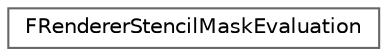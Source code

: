 digraph "Graphical Class Hierarchy"
{
 // INTERACTIVE_SVG=YES
 // LATEX_PDF_SIZE
  bgcolor="transparent";
  edge [fontname=Helvetica,fontsize=10,labelfontname=Helvetica,labelfontsize=10];
  node [fontname=Helvetica,fontsize=10,shape=box,height=0.2,width=0.4];
  rankdir="LR";
  Node0 [id="Node000000",label="FRendererStencilMaskEvaluation",height=0.2,width=0.4,color="grey40", fillcolor="white", style="filled",URL="$d4/d87/structFRendererStencilMaskEvaluation.html",tooltip="Exposed enum to parallel RHI's EStencilMask and show up in the editor."];
}
